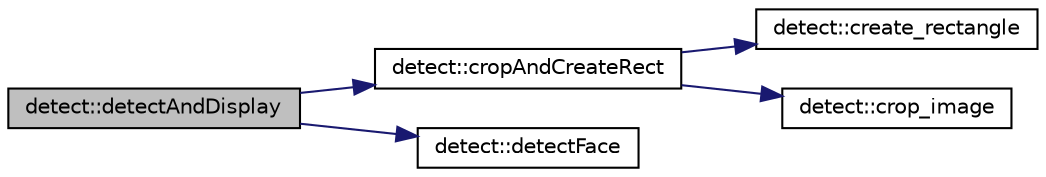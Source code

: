 digraph "detect::detectAndDisplay"
{
 // INTERACTIVE_SVG=YES
  edge [fontname="Helvetica",fontsize="10",labelfontname="Helvetica",labelfontsize="10"];
  node [fontname="Helvetica",fontsize="10",shape=record];
  rankdir="LR";
  Node13 [label="detect::detectAndDisplay",height=0.2,width=0.4,color="black", fillcolor="grey75", style="filled", fontcolor="black"];
  Node13 -> Node14 [color="midnightblue",fontsize="10",style="solid",fontname="Helvetica"];
  Node14 [label="detect::cropAndCreateRect",height=0.2,width=0.4,color="black", fillcolor="white", style="filled",URL="$namespacedetect.html#a5f817f415f95cc4403e0a76129d071c7"];
  Node14 -> Node15 [color="midnightblue",fontsize="10",style="solid",fontname="Helvetica"];
  Node15 [label="detect::create_rectangle",height=0.2,width=0.4,color="black", fillcolor="white", style="filled",URL="$namespacedetect.html#a1a44cce115142849e785858db5b7e0a4"];
  Node14 -> Node16 [color="midnightblue",fontsize="10",style="solid",fontname="Helvetica"];
  Node16 [label="detect::crop_image",height=0.2,width=0.4,color="black", fillcolor="white", style="filled",URL="$namespacedetect.html#a2e2ba8c4553be8f55c91061a7accd66d"];
  Node13 -> Node17 [color="midnightblue",fontsize="10",style="solid",fontname="Helvetica"];
  Node17 [label="detect::detectFace",height=0.2,width=0.4,color="black", fillcolor="white", style="filled",URL="$namespacedetect.html#a00602309dd45e0b1026671155e626093"];
}
